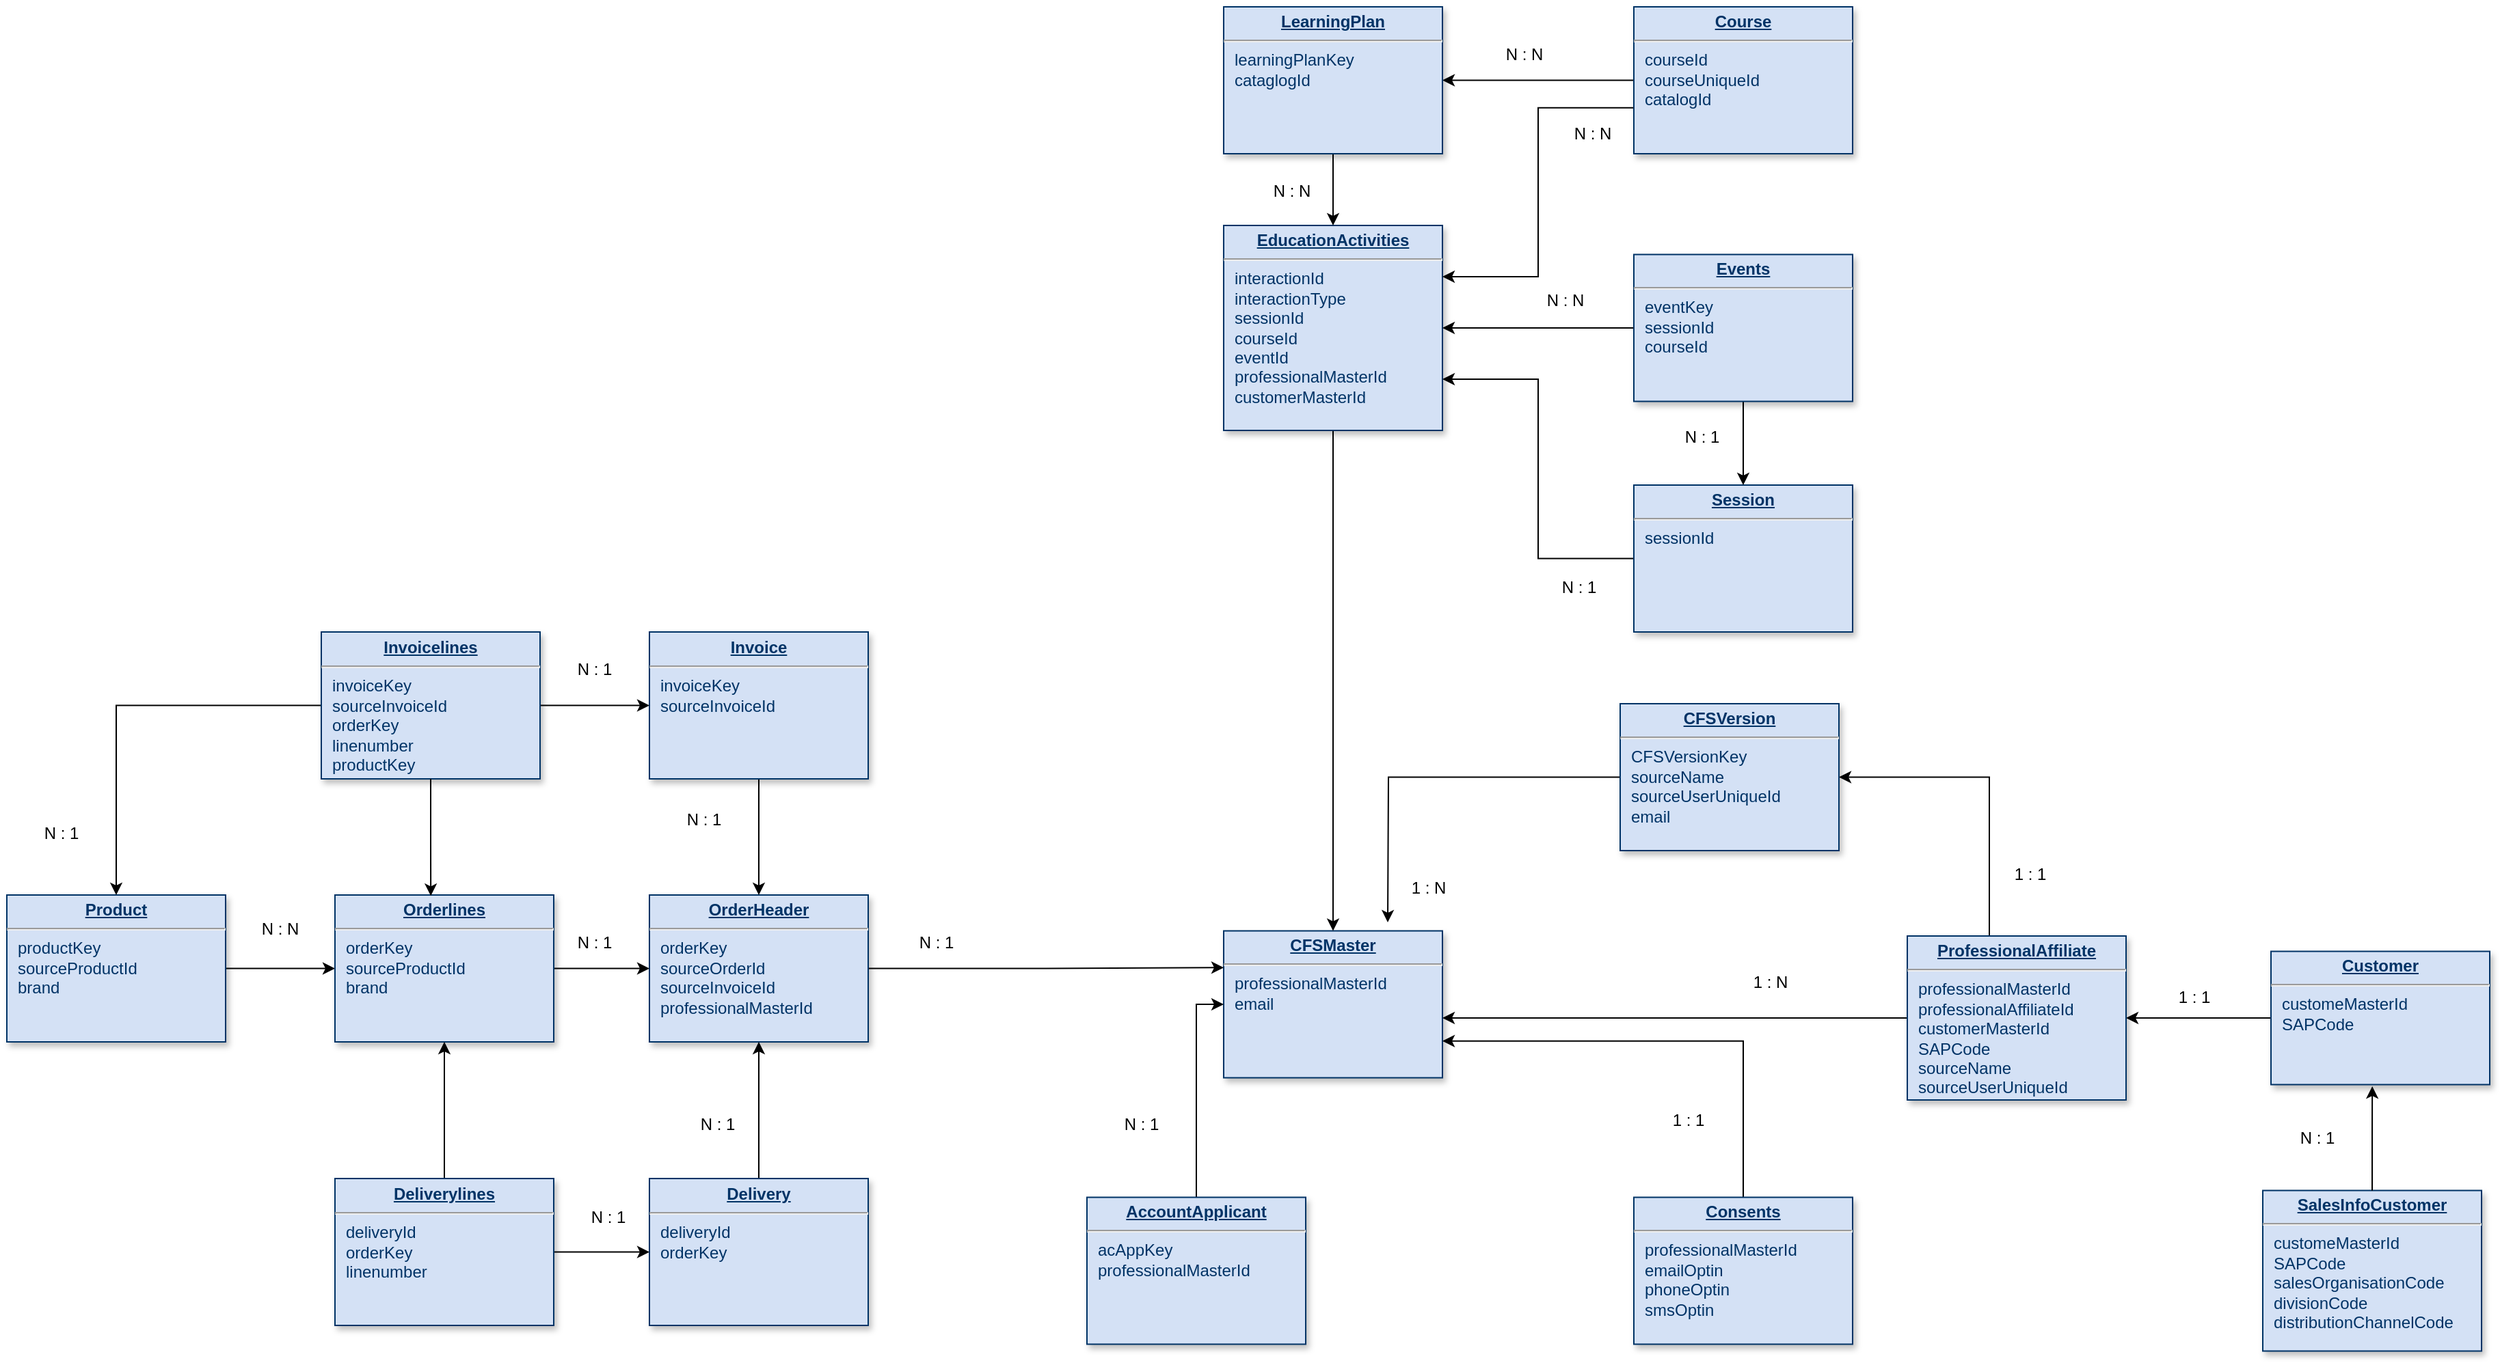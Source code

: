 <mxfile version="22.1.2" type="github">
  <diagram name="Page-1" id="efa7a0a1-bf9b-a30e-e6df-94a7791c09e9">
    <mxGraphModel dx="2479" dy="2002" grid="1" gridSize="10" guides="1" tooltips="1" connect="1" arrows="1" fold="1" page="1" pageScale="1" pageWidth="826" pageHeight="1169" background="none" math="0" shadow="0">
      <root>
        <mxCell id="0" />
        <mxCell id="1" parent="0" />
        <mxCell id="20" value="&lt;p style=&quot;margin: 0px; margin-top: 4px; text-align: center; text-decoration: underline;&quot;&gt;&lt;strong&gt;CFSMaster&lt;/strong&gt;&lt;/p&gt;&lt;hr&gt;&lt;p style=&quot;margin: 0px; margin-left: 8px;&quot;&gt;professionalMasterId&lt;/p&gt;&lt;p style=&quot;margin: 0px; margin-left: 8px;&quot;&gt;email&lt;/p&gt;&lt;p style=&quot;margin: 0px; margin-left: 8px;&quot;&gt;&lt;br&gt;&lt;/p&gt;" style="verticalAlign=top;align=left;overflow=fill;fontSize=12;fontFamily=Helvetica;html=1;strokeColor=#003366;shadow=1;fillColor=#D4E1F5;fontColor=#003366" parent="1" vertex="1">
          <mxGeometry x="420" y="316.25" width="160" height="107.5" as="geometry" />
        </mxCell>
        <mxCell id="qHXHoo9ju1U-q6KCEDC5-151" style="edgeStyle=orthogonalEdgeStyle;rounded=0;orthogonalLoop=1;jettySize=auto;html=1;entryX=1;entryY=0.5;entryDx=0;entryDy=0;" edge="1" parent="1" source="22" target="qHXHoo9ju1U-q6KCEDC5-114">
          <mxGeometry relative="1" as="geometry" />
        </mxCell>
        <mxCell id="22" value="&lt;p style=&quot;margin: 0px; margin-top: 4px; text-align: center; text-decoration: underline;&quot;&gt;&lt;strong&gt;Customer&lt;/strong&gt;&lt;/p&gt;&lt;hr&gt;&lt;p style=&quot;margin: 0px; margin-left: 8px;&quot;&gt;customeMasterId&lt;/p&gt;&lt;p style=&quot;margin: 0px; margin-left: 8px;&quot;&gt;SAPCode&lt;/p&gt;&lt;p style=&quot;margin: 0px; margin-left: 8px;&quot;&gt;&lt;br&gt;&lt;/p&gt;" style="verticalAlign=top;align=left;overflow=fill;fontSize=12;fontFamily=Helvetica;html=1;strokeColor=#003366;shadow=1;fillColor=#D4E1F5;fontColor=#003366" parent="1" vertex="1">
          <mxGeometry x="1186" y="331.25" width="160" height="97.5" as="geometry" />
        </mxCell>
        <mxCell id="qHXHoo9ju1U-q6KCEDC5-150" style="edgeStyle=orthogonalEdgeStyle;rounded=0;orthogonalLoop=1;jettySize=auto;html=1;entryX=1;entryY=0.593;entryDx=0;entryDy=0;entryPerimeter=0;" edge="1" parent="1" source="qHXHoo9ju1U-q6KCEDC5-114" target="20">
          <mxGeometry relative="1" as="geometry">
            <mxPoint x="720" y="380" as="targetPoint" />
          </mxGeometry>
        </mxCell>
        <mxCell id="qHXHoo9ju1U-q6KCEDC5-156" style="edgeStyle=orthogonalEdgeStyle;rounded=0;orthogonalLoop=1;jettySize=auto;html=1;entryX=1;entryY=0.5;entryDx=0;entryDy=0;" edge="1" parent="1" source="qHXHoo9ju1U-q6KCEDC5-114" target="qHXHoo9ju1U-q6KCEDC5-154">
          <mxGeometry relative="1" as="geometry">
            <Array as="points">
              <mxPoint x="980" y="204" />
            </Array>
          </mxGeometry>
        </mxCell>
        <mxCell id="qHXHoo9ju1U-q6KCEDC5-114" value="&lt;p style=&quot;margin: 0px; margin-top: 4px; text-align: center; text-decoration: underline;&quot;&gt;&lt;strong&gt;ProfessionalAffiliate&lt;/strong&gt;&lt;/p&gt;&lt;hr&gt;&lt;p style=&quot;margin: 0px; margin-left: 8px;&quot;&gt;professionalMasterId&lt;/p&gt;&lt;p style=&quot;margin: 0px; margin-left: 8px;&quot;&gt;&lt;span style=&quot;background-color: initial;&quot;&gt;professionalAffiliateId&lt;/span&gt;&lt;br&gt;&lt;/p&gt;&lt;p style=&quot;margin: 0px; margin-left: 8px;&quot;&gt;&lt;span style=&quot;background-color: initial;&quot;&gt;customerMasterId&lt;/span&gt;&lt;/p&gt;&lt;p style=&quot;margin: 0px; margin-left: 8px;&quot;&gt;&lt;span style=&quot;background-color: initial;&quot;&gt;SAPCode&lt;/span&gt;&lt;/p&gt;&lt;p style=&quot;margin: 0px; margin-left: 8px;&quot;&gt;&lt;span style=&quot;background-color: initial;&quot;&gt;sourceName&lt;/span&gt;&lt;/p&gt;&lt;p style=&quot;margin: 0px; margin-left: 8px;&quot;&gt;&lt;span style=&quot;background-color: initial;&quot;&gt;sourceUserUniqueId&lt;/span&gt;&lt;/p&gt;" style="verticalAlign=top;align=left;overflow=fill;fontSize=12;fontFamily=Helvetica;html=1;strokeColor=#003366;shadow=1;fillColor=#D4E1F5;fontColor=#003366" vertex="1" parent="1">
          <mxGeometry x="920" y="320" width="160" height="120" as="geometry" />
        </mxCell>
        <mxCell id="qHXHoo9ju1U-q6KCEDC5-126" value="&lt;p style=&quot;margin: 0px; margin-top: 4px; text-align: center; text-decoration: underline;&quot;&gt;&lt;strong&gt;SalesInfoCustomer&lt;/strong&gt;&lt;/p&gt;&lt;hr&gt;&lt;p style=&quot;margin: 0px; margin-left: 8px;&quot;&gt;customeMasterId&lt;/p&gt;&lt;p style=&quot;margin: 0px; margin-left: 8px;&quot;&gt;SAPCode&lt;/p&gt;&lt;p style=&quot;margin: 0px; margin-left: 8px;&quot;&gt;salesOrganisationCode&lt;/p&gt;&lt;p style=&quot;margin: 0px; margin-left: 8px;&quot;&gt;divisionCode&lt;/p&gt;&lt;p style=&quot;margin: 0px; margin-left: 8px;&quot;&gt;distributionChannelCode&lt;/p&gt;&lt;p style=&quot;margin: 0px; margin-left: 8px;&quot;&gt;&lt;br&gt;&lt;/p&gt;" style="verticalAlign=top;align=left;overflow=fill;fontSize=12;fontFamily=Helvetica;html=1;strokeColor=#003366;shadow=1;fillColor=#D4E1F5;fontColor=#003366" vertex="1" parent="1">
          <mxGeometry x="1180" y="506.25" width="160" height="117.5" as="geometry" />
        </mxCell>
        <mxCell id="qHXHoo9ju1U-q6KCEDC5-153" style="edgeStyle=orthogonalEdgeStyle;rounded=0;orthogonalLoop=1;jettySize=auto;html=1;entryX=1;entryY=0.75;entryDx=0;entryDy=0;exitX=0.5;exitY=0;exitDx=0;exitDy=0;" edge="1" parent="1" source="qHXHoo9ju1U-q6KCEDC5-128" target="20">
          <mxGeometry relative="1" as="geometry">
            <mxPoint x="720" y="406.875" as="targetPoint" />
          </mxGeometry>
        </mxCell>
        <mxCell id="qHXHoo9ju1U-q6KCEDC5-128" value="&lt;p style=&quot;margin: 0px; margin-top: 4px; text-align: center; text-decoration: underline;&quot;&gt;&lt;b&gt;Consents&lt;/b&gt;&lt;/p&gt;&lt;hr&gt;&lt;p style=&quot;margin: 0px; margin-left: 8px;&quot;&gt;professionalMasterId&lt;/p&gt;&lt;p style=&quot;margin: 0px; margin-left: 8px;&quot;&gt;emailOptin&lt;/p&gt;&lt;p style=&quot;margin: 0px; margin-left: 8px;&quot;&gt;phoneOptin&lt;/p&gt;&lt;p style=&quot;margin: 0px; margin-left: 8px;&quot;&gt;smsOptin&lt;/p&gt;&lt;p style=&quot;margin: 0px; margin-left: 8px;&quot;&gt;&lt;br&gt;&lt;/p&gt;&lt;p style=&quot;margin: 0px; margin-left: 8px;&quot;&gt;&lt;br&gt;&lt;/p&gt;" style="verticalAlign=top;align=left;overflow=fill;fontSize=12;fontFamily=Helvetica;html=1;strokeColor=#003366;shadow=1;fillColor=#D4E1F5;fontColor=#003366" vertex="1" parent="1">
          <mxGeometry x="720" y="511.25" width="160" height="107.5" as="geometry" />
        </mxCell>
        <mxCell id="qHXHoo9ju1U-q6KCEDC5-152" style="edgeStyle=orthogonalEdgeStyle;rounded=0;orthogonalLoop=1;jettySize=auto;html=1;entryX=0;entryY=0.5;entryDx=0;entryDy=0;" edge="1" parent="1" source="qHXHoo9ju1U-q6KCEDC5-129" target="20">
          <mxGeometry relative="1" as="geometry" />
        </mxCell>
        <mxCell id="qHXHoo9ju1U-q6KCEDC5-129" value="&lt;p style=&quot;margin: 0px; margin-top: 4px; text-align: center; text-decoration: underline;&quot;&gt;&lt;b&gt;AccountApplicant&lt;/b&gt;&lt;/p&gt;&lt;hr&gt;&lt;p style=&quot;margin: 0px; margin-left: 8px;&quot;&gt;acAppKey&lt;/p&gt;&lt;p style=&quot;margin: 0px; margin-left: 8px;&quot;&gt;professionalMasterId&lt;/p&gt;&lt;p style=&quot;margin: 0px; margin-left: 8px;&quot;&gt;&lt;br&gt;&lt;/p&gt;&lt;p style=&quot;margin: 0px; margin-left: 8px;&quot;&gt;&lt;br&gt;&lt;/p&gt;&lt;p style=&quot;margin: 0px; margin-left: 8px;&quot;&gt;&lt;br&gt;&lt;/p&gt;" style="verticalAlign=top;align=left;overflow=fill;fontSize=12;fontFamily=Helvetica;html=1;strokeColor=#003366;shadow=1;fillColor=#D4E1F5;fontColor=#003366" vertex="1" parent="1">
          <mxGeometry x="320" y="511.25" width="160" height="107.5" as="geometry" />
        </mxCell>
        <mxCell id="qHXHoo9ju1U-q6KCEDC5-163" style="edgeStyle=orthogonalEdgeStyle;rounded=0;orthogonalLoop=1;jettySize=auto;html=1;entryX=0;entryY=0.5;entryDx=0;entryDy=0;" edge="1" parent="1" source="qHXHoo9ju1U-q6KCEDC5-130" target="qHXHoo9ju1U-q6KCEDC5-132">
          <mxGeometry relative="1" as="geometry" />
        </mxCell>
        <mxCell id="qHXHoo9ju1U-q6KCEDC5-130" value="&lt;p style=&quot;margin: 0px; margin-top: 4px; text-align: center; text-decoration: underline;&quot;&gt;&lt;strong&gt;Product&lt;/strong&gt;&lt;/p&gt;&lt;hr&gt;&lt;p style=&quot;margin: 0px; margin-left: 8px;&quot;&gt;productKey&lt;/p&gt;&lt;p style=&quot;margin: 0px; margin-left: 8px;&quot;&gt;sourceProductId&lt;/p&gt;&lt;p style=&quot;margin: 0px; margin-left: 8px;&quot;&gt;brand&lt;/p&gt;&lt;p style=&quot;margin: 0px; margin-left: 8px;&quot;&gt;&lt;br&gt;&lt;/p&gt;&lt;p style=&quot;margin: 0px; margin-left: 8px;&quot;&gt;&lt;br&gt;&lt;/p&gt;" style="verticalAlign=top;align=left;overflow=fill;fontSize=12;fontFamily=Helvetica;html=1;strokeColor=#003366;shadow=1;fillColor=#D4E1F5;fontColor=#003366" vertex="1" parent="1">
          <mxGeometry x="-470" y="290" width="160" height="107.5" as="geometry" />
        </mxCell>
        <mxCell id="qHXHoo9ju1U-q6KCEDC5-157" style="edgeStyle=orthogonalEdgeStyle;rounded=0;orthogonalLoop=1;jettySize=auto;html=1;entryX=0;entryY=0.25;entryDx=0;entryDy=0;" edge="1" parent="1" source="qHXHoo9ju1U-q6KCEDC5-131" target="20">
          <mxGeometry relative="1" as="geometry" />
        </mxCell>
        <mxCell id="qHXHoo9ju1U-q6KCEDC5-131" value="&lt;p style=&quot;margin: 0px; margin-top: 4px; text-align: center; text-decoration: underline;&quot;&gt;&lt;strong&gt;OrderHeader&lt;/strong&gt;&lt;/p&gt;&lt;hr&gt;&lt;p style=&quot;margin: 0px; margin-left: 8px;&quot;&gt;orderKey&lt;/p&gt;&lt;p style=&quot;margin: 0px; margin-left: 8px;&quot;&gt;sourceOrderId&lt;/p&gt;&lt;p style=&quot;margin: 0px; margin-left: 8px;&quot;&gt;sourceInvoiceId&lt;/p&gt;&lt;p style=&quot;margin: 0px; margin-left: 8px;&quot;&gt;professionalMasterId&lt;/p&gt;&lt;p style=&quot;margin: 0px; margin-left: 8px;&quot;&gt;&lt;br&gt;&lt;/p&gt;" style="verticalAlign=top;align=left;overflow=fill;fontSize=12;fontFamily=Helvetica;html=1;strokeColor=#003366;shadow=1;fillColor=#D4E1F5;fontColor=#003366" vertex="1" parent="1">
          <mxGeometry y="290" width="160" height="107.5" as="geometry" />
        </mxCell>
        <mxCell id="qHXHoo9ju1U-q6KCEDC5-158" style="edgeStyle=orthogonalEdgeStyle;rounded=0;orthogonalLoop=1;jettySize=auto;html=1;entryX=0;entryY=0.5;entryDx=0;entryDy=0;" edge="1" parent="1" source="qHXHoo9ju1U-q6KCEDC5-132" target="qHXHoo9ju1U-q6KCEDC5-131">
          <mxGeometry relative="1" as="geometry" />
        </mxCell>
        <mxCell id="qHXHoo9ju1U-q6KCEDC5-132" value="&lt;p style=&quot;margin: 0px; margin-top: 4px; text-align: center; text-decoration: underline;&quot;&gt;&lt;strong&gt;Orderlines&lt;/strong&gt;&lt;/p&gt;&lt;hr&gt;&lt;p style=&quot;margin: 0px; margin-left: 8px;&quot;&gt;orderKey&lt;/p&gt;&lt;p style=&quot;margin: 0px; margin-left: 8px;&quot;&gt;sourceProductId&lt;/p&gt;&lt;p style=&quot;margin: 0px; margin-left: 8px;&quot;&gt;brand&lt;/p&gt;&lt;p style=&quot;margin: 0px; margin-left: 8px;&quot;&gt;&lt;br&gt;&lt;/p&gt;&lt;p style=&quot;margin: 0px; margin-left: 8px;&quot;&gt;&lt;br&gt;&lt;/p&gt;" style="verticalAlign=top;align=left;overflow=fill;fontSize=12;fontFamily=Helvetica;html=1;strokeColor=#003366;shadow=1;fillColor=#D4E1F5;fontColor=#003366" vertex="1" parent="1">
          <mxGeometry x="-230" y="290" width="160" height="107.5" as="geometry" />
        </mxCell>
        <mxCell id="qHXHoo9ju1U-q6KCEDC5-159" style="edgeStyle=orthogonalEdgeStyle;rounded=0;orthogonalLoop=1;jettySize=auto;html=1;entryX=0.5;entryY=0;entryDx=0;entryDy=0;" edge="1" parent="1" source="qHXHoo9ju1U-q6KCEDC5-133" target="qHXHoo9ju1U-q6KCEDC5-131">
          <mxGeometry relative="1" as="geometry" />
        </mxCell>
        <mxCell id="qHXHoo9ju1U-q6KCEDC5-133" value="&lt;p style=&quot;margin: 0px; margin-top: 4px; text-align: center; text-decoration: underline;&quot;&gt;&lt;b&gt;Invoice&lt;/b&gt;&lt;/p&gt;&lt;hr&gt;&lt;p style=&quot;margin: 0px; margin-left: 8px;&quot;&gt;&lt;span style=&quot;background-color: initial;&quot;&gt;invoiceKey&lt;/span&gt;&lt;br&gt;&lt;/p&gt;&lt;p style=&quot;margin: 0px; margin-left: 8px;&quot;&gt;sourceInvoiceId&lt;span style=&quot;background-color: initial;&quot;&gt;&lt;br&gt;&lt;/span&gt;&lt;/p&gt;&lt;p style=&quot;margin: 0px; margin-left: 8px;&quot;&gt;&lt;br&gt;&lt;/p&gt;&lt;p style=&quot;margin: 0px; margin-left: 8px;&quot;&gt;&lt;br&gt;&lt;/p&gt;&lt;p style=&quot;margin: 0px; margin-left: 8px;&quot;&gt;&lt;br&gt;&lt;/p&gt;" style="verticalAlign=top;align=left;overflow=fill;fontSize=12;fontFamily=Helvetica;html=1;strokeColor=#003366;shadow=1;fillColor=#D4E1F5;fontColor=#003366" vertex="1" parent="1">
          <mxGeometry y="97.5" width="160" height="107.5" as="geometry" />
        </mxCell>
        <mxCell id="qHXHoo9ju1U-q6KCEDC5-160" style="edgeStyle=orthogonalEdgeStyle;rounded=0;orthogonalLoop=1;jettySize=auto;html=1;entryX=0;entryY=0.5;entryDx=0;entryDy=0;" edge="1" parent="1" source="qHXHoo9ju1U-q6KCEDC5-134" target="qHXHoo9ju1U-q6KCEDC5-133">
          <mxGeometry relative="1" as="geometry" />
        </mxCell>
        <mxCell id="qHXHoo9ju1U-q6KCEDC5-166" style="edgeStyle=orthogonalEdgeStyle;rounded=0;orthogonalLoop=1;jettySize=auto;html=1;entryX=0.5;entryY=0;entryDx=0;entryDy=0;" edge="1" parent="1" source="qHXHoo9ju1U-q6KCEDC5-134" target="qHXHoo9ju1U-q6KCEDC5-130">
          <mxGeometry relative="1" as="geometry" />
        </mxCell>
        <mxCell id="qHXHoo9ju1U-q6KCEDC5-134" value="&lt;p style=&quot;margin: 0px; margin-top: 4px; text-align: center; text-decoration: underline;&quot;&gt;&lt;strong&gt;Invoicelines&lt;/strong&gt;&lt;/p&gt;&lt;hr&gt;&lt;p style=&quot;border-color: var(--border-color); margin: 0px 0px 0px 8px;&quot;&gt;invoiceKey&lt;br style=&quot;border-color: var(--border-color);&quot;&gt;&lt;/p&gt;&lt;p style=&quot;border-color: var(--border-color); margin: 0px 0px 0px 8px;&quot;&gt;sourceInvoiceId&lt;span style=&quot;border-color: var(--border-color); background-color: initial;&quot;&gt;&lt;br style=&quot;border-color: var(--border-color);&quot;&gt;&lt;/span&gt;&lt;/p&gt;&lt;p style=&quot;border-color: var(--border-color); margin: 0px 0px 0px 8px;&quot;&gt;orderKey&lt;/p&gt;&lt;p style=&quot;border-color: var(--border-color); margin: 0px 0px 0px 8px;&quot;&gt;linenumber&lt;/p&gt;&lt;p style=&quot;border-color: var(--border-color); margin: 0px 0px 0px 8px;&quot;&gt;productKey&lt;/p&gt;&lt;p style=&quot;margin: 0px; margin-left: 8px;&quot;&gt;&lt;br&gt;&lt;/p&gt;" style="verticalAlign=top;align=left;overflow=fill;fontSize=12;fontFamily=Helvetica;html=1;strokeColor=#003366;shadow=1;fillColor=#D4E1F5;fontColor=#003366" vertex="1" parent="1">
          <mxGeometry x="-240" y="97.5" width="160" height="107.5" as="geometry" />
        </mxCell>
        <mxCell id="qHXHoo9ju1U-q6KCEDC5-161" style="edgeStyle=orthogonalEdgeStyle;rounded=0;orthogonalLoop=1;jettySize=auto;html=1;entryX=0.5;entryY=1;entryDx=0;entryDy=0;" edge="1" parent="1" source="qHXHoo9ju1U-q6KCEDC5-135" target="qHXHoo9ju1U-q6KCEDC5-131">
          <mxGeometry relative="1" as="geometry" />
        </mxCell>
        <mxCell id="qHXHoo9ju1U-q6KCEDC5-135" value="&lt;p style=&quot;margin: 0px; margin-top: 4px; text-align: center; text-decoration: underline;&quot;&gt;&lt;strong&gt;Delivery&lt;/strong&gt;&lt;/p&gt;&lt;hr&gt;&lt;p style=&quot;margin: 0px; margin-left: 8px;&quot;&gt;deliveryId&lt;/p&gt;&lt;p style=&quot;margin: 0px; margin-left: 8px;&quot;&gt;orderKey&lt;/p&gt;&lt;p style=&quot;margin: 0px; margin-left: 8px;&quot;&gt;&lt;br&gt;&lt;/p&gt;&lt;p style=&quot;margin: 0px; margin-left: 8px;&quot;&gt;&lt;br&gt;&lt;/p&gt;&lt;p style=&quot;margin: 0px; margin-left: 8px;&quot;&gt;&lt;br&gt;&lt;/p&gt;" style="verticalAlign=top;align=left;overflow=fill;fontSize=12;fontFamily=Helvetica;html=1;strokeColor=#003366;shadow=1;fillColor=#D4E1F5;fontColor=#003366" vertex="1" parent="1">
          <mxGeometry y="497.5" width="160" height="107.5" as="geometry" />
        </mxCell>
        <mxCell id="qHXHoo9ju1U-q6KCEDC5-162" style="edgeStyle=orthogonalEdgeStyle;rounded=0;orthogonalLoop=1;jettySize=auto;html=1;entryX=0;entryY=0.5;entryDx=0;entryDy=0;" edge="1" parent="1" source="qHXHoo9ju1U-q6KCEDC5-136" target="qHXHoo9ju1U-q6KCEDC5-135">
          <mxGeometry relative="1" as="geometry" />
        </mxCell>
        <mxCell id="qHXHoo9ju1U-q6KCEDC5-165" style="edgeStyle=orthogonalEdgeStyle;rounded=0;orthogonalLoop=1;jettySize=auto;html=1;entryX=0.5;entryY=1;entryDx=0;entryDy=0;" edge="1" parent="1" source="qHXHoo9ju1U-q6KCEDC5-136" target="qHXHoo9ju1U-q6KCEDC5-132">
          <mxGeometry relative="1" as="geometry" />
        </mxCell>
        <mxCell id="qHXHoo9ju1U-q6KCEDC5-136" value="&lt;p style=&quot;margin: 0px; margin-top: 4px; text-align: center; text-decoration: underline;&quot;&gt;&lt;strong&gt;Deliverylines&lt;/strong&gt;&lt;/p&gt;&lt;hr&gt;&lt;p style=&quot;margin: 0px; margin-left: 8px;&quot;&gt;deliveryId&lt;/p&gt;&lt;p style=&quot;margin: 0px; margin-left: 8px;&quot;&gt;orderKey&lt;/p&gt;&lt;p style=&quot;margin: 0px; margin-left: 8px;&quot;&gt;linenumber&lt;/p&gt;&lt;p style=&quot;margin: 0px; margin-left: 8px;&quot;&gt;&lt;br&gt;&lt;/p&gt;&lt;p style=&quot;margin: 0px; margin-left: 8px;&quot;&gt;&lt;br&gt;&lt;/p&gt;" style="verticalAlign=top;align=left;overflow=fill;fontSize=12;fontFamily=Helvetica;html=1;strokeColor=#003366;shadow=1;fillColor=#D4E1F5;fontColor=#003366" vertex="1" parent="1">
          <mxGeometry x="-230" y="497.5" width="160" height="107.5" as="geometry" />
        </mxCell>
        <mxCell id="qHXHoo9ju1U-q6KCEDC5-149" style="edgeStyle=orthogonalEdgeStyle;rounded=0;orthogonalLoop=1;jettySize=auto;html=1;" edge="1" parent="1" source="qHXHoo9ju1U-q6KCEDC5-137" target="20">
          <mxGeometry relative="1" as="geometry" />
        </mxCell>
        <mxCell id="qHXHoo9ju1U-q6KCEDC5-137" value="&lt;p style=&quot;margin: 0px; margin-top: 4px; text-align: center; text-decoration: underline;&quot;&gt;&lt;strong&gt;EducationActivities&lt;/strong&gt;&lt;/p&gt;&lt;hr&gt;&lt;p style=&quot;margin: 0px; margin-left: 8px;&quot;&gt;interactionId&lt;/p&gt;&lt;p style=&quot;margin: 0px; margin-left: 8px;&quot;&gt;interactionType&lt;/p&gt;&lt;p style=&quot;margin: 0px; margin-left: 8px;&quot;&gt;sessionId&lt;/p&gt;&lt;p style=&quot;margin: 0px; margin-left: 8px;&quot;&gt;courseId&lt;/p&gt;&lt;p style=&quot;margin: 0px; margin-left: 8px;&quot;&gt;eventId&lt;/p&gt;&lt;p style=&quot;margin: 0px; margin-left: 8px;&quot;&gt;professionalMasterId&lt;/p&gt;&lt;p style=&quot;margin: 0px; margin-left: 8px;&quot;&gt;customerMasterId&lt;/p&gt;&lt;p style=&quot;margin: 0px; margin-left: 8px;&quot;&gt;&lt;br&gt;&lt;/p&gt;&lt;p style=&quot;margin: 0px; margin-left: 8px;&quot;&gt;&lt;br&gt;&lt;/p&gt;" style="verticalAlign=top;align=left;overflow=fill;fontSize=12;fontFamily=Helvetica;html=1;strokeColor=#003366;shadow=1;fillColor=#D4E1F5;fontColor=#003366" vertex="1" parent="1">
          <mxGeometry x="420" y="-200" width="160" height="150" as="geometry" />
        </mxCell>
        <mxCell id="qHXHoo9ju1U-q6KCEDC5-144" style="edgeStyle=orthogonalEdgeStyle;rounded=0;orthogonalLoop=1;jettySize=auto;html=1;entryX=1;entryY=0.25;entryDx=0;entryDy=0;exitX=0.015;exitY=0.687;exitDx=0;exitDy=0;exitPerimeter=0;" edge="1" parent="1" source="qHXHoo9ju1U-q6KCEDC5-138" target="qHXHoo9ju1U-q6KCEDC5-137">
          <mxGeometry relative="1" as="geometry" />
        </mxCell>
        <mxCell id="qHXHoo9ju1U-q6KCEDC5-148" style="edgeStyle=orthogonalEdgeStyle;rounded=0;orthogonalLoop=1;jettySize=auto;html=1;entryX=1;entryY=0.5;entryDx=0;entryDy=0;" edge="1" parent="1" source="qHXHoo9ju1U-q6KCEDC5-138" target="qHXHoo9ju1U-q6KCEDC5-141">
          <mxGeometry relative="1" as="geometry" />
        </mxCell>
        <mxCell id="qHXHoo9ju1U-q6KCEDC5-138" value="&lt;p style=&quot;margin: 0px; margin-top: 4px; text-align: center; text-decoration: underline;&quot;&gt;&lt;strong&gt;Course&lt;/strong&gt;&lt;/p&gt;&lt;hr&gt;&lt;p style=&quot;margin: 0px; margin-left: 8px;&quot;&gt;courseId&lt;/p&gt;&lt;p style=&quot;margin: 0px; margin-left: 8px;&quot;&gt;courseUniqueId&lt;/p&gt;&lt;p style=&quot;margin: 0px; margin-left: 8px;&quot;&gt;catalogId&lt;/p&gt;&lt;p style=&quot;margin: 0px; margin-left: 8px;&quot;&gt;&lt;br&gt;&lt;/p&gt;" style="verticalAlign=top;align=left;overflow=fill;fontSize=12;fontFamily=Helvetica;html=1;strokeColor=#003366;shadow=1;fillColor=#D4E1F5;fontColor=#003366" vertex="1" parent="1">
          <mxGeometry x="720" y="-360" width="160" height="107.5" as="geometry" />
        </mxCell>
        <mxCell id="qHXHoo9ju1U-q6KCEDC5-146" style="edgeStyle=orthogonalEdgeStyle;rounded=0;orthogonalLoop=1;jettySize=auto;html=1;entryX=1;entryY=0.75;entryDx=0;entryDy=0;" edge="1" parent="1" source="qHXHoo9ju1U-q6KCEDC5-139" target="qHXHoo9ju1U-q6KCEDC5-137">
          <mxGeometry relative="1" as="geometry" />
        </mxCell>
        <mxCell id="qHXHoo9ju1U-q6KCEDC5-139" value="&lt;p style=&quot;margin: 0px; margin-top: 4px; text-align: center; text-decoration: underline;&quot;&gt;&lt;strong&gt;Session&lt;/strong&gt;&lt;/p&gt;&lt;hr&gt;&lt;p style=&quot;margin: 0px; margin-left: 8px;&quot;&gt;sessionId&lt;/p&gt;&lt;p style=&quot;margin: 0px; margin-left: 8px;&quot;&gt;&lt;br&gt;&lt;/p&gt;&lt;p style=&quot;margin: 0px; margin-left: 8px;&quot;&gt;&lt;br&gt;&lt;/p&gt;" style="verticalAlign=top;align=left;overflow=fill;fontSize=12;fontFamily=Helvetica;html=1;strokeColor=#003366;shadow=1;fillColor=#D4E1F5;fontColor=#003366" vertex="1" parent="1">
          <mxGeometry x="720" y="-10" width="160" height="107.5" as="geometry" />
        </mxCell>
        <mxCell id="qHXHoo9ju1U-q6KCEDC5-145" style="edgeStyle=orthogonalEdgeStyle;rounded=0;orthogonalLoop=1;jettySize=auto;html=1;entryX=1;entryY=0.5;entryDx=0;entryDy=0;" edge="1" parent="1" source="qHXHoo9ju1U-q6KCEDC5-140" target="qHXHoo9ju1U-q6KCEDC5-137">
          <mxGeometry relative="1" as="geometry" />
        </mxCell>
        <mxCell id="qHXHoo9ju1U-q6KCEDC5-147" style="edgeStyle=orthogonalEdgeStyle;rounded=0;orthogonalLoop=1;jettySize=auto;html=1;entryX=0.5;entryY=0;entryDx=0;entryDy=0;" edge="1" parent="1" source="qHXHoo9ju1U-q6KCEDC5-140" target="qHXHoo9ju1U-q6KCEDC5-139">
          <mxGeometry relative="1" as="geometry" />
        </mxCell>
        <mxCell id="qHXHoo9ju1U-q6KCEDC5-140" value="&lt;p style=&quot;margin: 0px; margin-top: 4px; text-align: center; text-decoration: underline;&quot;&gt;&lt;strong&gt;Events&lt;/strong&gt;&lt;/p&gt;&lt;hr&gt;&lt;p style=&quot;margin: 0px; margin-left: 8px;&quot;&gt;eventKey&lt;/p&gt;&lt;p style=&quot;margin: 0px; margin-left: 8px;&quot;&gt;sessionId&lt;/p&gt;&lt;p style=&quot;margin: 0px; margin-left: 8px;&quot;&gt;courseId&lt;/p&gt;&lt;p style=&quot;margin: 0px; margin-left: 8px;&quot;&gt;&lt;br&gt;&lt;/p&gt;" style="verticalAlign=top;align=left;overflow=fill;fontSize=12;fontFamily=Helvetica;html=1;strokeColor=#003366;shadow=1;fillColor=#D4E1F5;fontColor=#003366" vertex="1" parent="1">
          <mxGeometry x="720" y="-178.75" width="160" height="107.5" as="geometry" />
        </mxCell>
        <mxCell id="qHXHoo9ju1U-q6KCEDC5-143" style="edgeStyle=orthogonalEdgeStyle;rounded=0;orthogonalLoop=1;jettySize=auto;html=1;" edge="1" parent="1" source="qHXHoo9ju1U-q6KCEDC5-141" target="qHXHoo9ju1U-q6KCEDC5-137">
          <mxGeometry relative="1" as="geometry" />
        </mxCell>
        <mxCell id="qHXHoo9ju1U-q6KCEDC5-141" value="&lt;p style=&quot;margin: 0px; margin-top: 4px; text-align: center; text-decoration: underline;&quot;&gt;&lt;b&gt;LearningPlan&lt;/b&gt;&lt;/p&gt;&lt;hr&gt;&lt;p style=&quot;margin: 0px; margin-left: 8px;&quot;&gt;learningPlanKey&lt;/p&gt;&lt;p style=&quot;margin: 0px; margin-left: 8px;&quot;&gt;cataglogId&lt;/p&gt;&lt;p style=&quot;margin: 0px; margin-left: 8px;&quot;&gt;&lt;br&gt;&lt;/p&gt;" style="verticalAlign=top;align=left;overflow=fill;fontSize=12;fontFamily=Helvetica;html=1;strokeColor=#003366;shadow=1;fillColor=#D4E1F5;fontColor=#003366" vertex="1" parent="1">
          <mxGeometry x="420" y="-360" width="160" height="107.5" as="geometry" />
        </mxCell>
        <mxCell id="qHXHoo9ju1U-q6KCEDC5-155" style="edgeStyle=orthogonalEdgeStyle;rounded=0;orthogonalLoop=1;jettySize=auto;html=1;" edge="1" parent="1" source="qHXHoo9ju1U-q6KCEDC5-154">
          <mxGeometry relative="1" as="geometry">
            <mxPoint x="540" y="310" as="targetPoint" />
          </mxGeometry>
        </mxCell>
        <mxCell id="qHXHoo9ju1U-q6KCEDC5-154" value="&lt;p style=&quot;margin: 0px; margin-top: 4px; text-align: center; text-decoration: underline;&quot;&gt;&lt;strong&gt;CFSVersion&lt;/strong&gt;&lt;/p&gt;&lt;hr&gt;&lt;p style=&quot;margin: 0px; margin-left: 8px;&quot;&gt;CFSVersionKey&lt;/p&gt;&lt;p style=&quot;margin: 0px; margin-left: 8px;&quot;&gt;sourceName&lt;/p&gt;&lt;p style=&quot;margin: 0px; margin-left: 8px;&quot;&gt;sourceUserUniqueId&lt;/p&gt;&lt;p style=&quot;margin: 0px; margin-left: 8px;&quot;&gt;email&lt;/p&gt;&lt;p style=&quot;margin: 0px; margin-left: 8px;&quot;&gt;&lt;br&gt;&lt;/p&gt;" style="verticalAlign=top;align=left;overflow=fill;fontSize=12;fontFamily=Helvetica;html=1;strokeColor=#003366;shadow=1;fillColor=#D4E1F5;fontColor=#003366" vertex="1" parent="1">
          <mxGeometry x="710" y="150" width="160" height="107.5" as="geometry" />
        </mxCell>
        <mxCell id="qHXHoo9ju1U-q6KCEDC5-164" style="edgeStyle=orthogonalEdgeStyle;rounded=0;orthogonalLoop=1;jettySize=auto;html=1;entryX=0.438;entryY=0.006;entryDx=0;entryDy=0;entryPerimeter=0;" edge="1" parent="1" source="qHXHoo9ju1U-q6KCEDC5-134" target="qHXHoo9ju1U-q6KCEDC5-132">
          <mxGeometry relative="1" as="geometry" />
        </mxCell>
        <mxCell id="qHXHoo9ju1U-q6KCEDC5-167" value="N : 1" style="text;html=1;strokeColor=none;fillColor=none;align=center;verticalAlign=middle;whiteSpace=wrap;rounded=0;" vertex="1" parent="1">
          <mxGeometry x="180" y="310" width="60" height="30" as="geometry" />
        </mxCell>
        <mxCell id="qHXHoo9ju1U-q6KCEDC5-169" value="N : 1" style="text;html=1;strokeColor=none;fillColor=none;align=center;verticalAlign=middle;whiteSpace=wrap;rounded=0;" vertex="1" parent="1">
          <mxGeometry x="330" y="442.5" width="60" height="30" as="geometry" />
        </mxCell>
        <mxCell id="qHXHoo9ju1U-q6KCEDC5-170" value="1 : 1" style="text;html=1;strokeColor=none;fillColor=none;align=center;verticalAlign=middle;whiteSpace=wrap;rounded=0;" vertex="1" parent="1">
          <mxGeometry x="730" y="440" width="60" height="30" as="geometry" />
        </mxCell>
        <mxCell id="qHXHoo9ju1U-q6KCEDC5-171" value="1 : N" style="text;html=1;strokeColor=none;fillColor=none;align=center;verticalAlign=middle;whiteSpace=wrap;rounded=0;" vertex="1" parent="1">
          <mxGeometry x="790" y="338.75" width="60" height="30" as="geometry" />
        </mxCell>
        <mxCell id="qHXHoo9ju1U-q6KCEDC5-172" value="1 : 1" style="text;html=1;strokeColor=none;fillColor=none;align=center;verticalAlign=middle;whiteSpace=wrap;rounded=0;" vertex="1" parent="1">
          <mxGeometry x="1100" y="350" width="60" height="30" as="geometry" />
        </mxCell>
        <mxCell id="qHXHoo9ju1U-q6KCEDC5-173" style="edgeStyle=orthogonalEdgeStyle;rounded=0;orthogonalLoop=1;jettySize=auto;html=1;entryX=0.463;entryY=1.013;entryDx=0;entryDy=0;entryPerimeter=0;" edge="1" parent="1" source="qHXHoo9ju1U-q6KCEDC5-126" target="22">
          <mxGeometry relative="1" as="geometry" />
        </mxCell>
        <mxCell id="qHXHoo9ju1U-q6KCEDC5-174" value="N : 1" style="text;html=1;strokeColor=none;fillColor=none;align=center;verticalAlign=middle;whiteSpace=wrap;rounded=0;" vertex="1" parent="1">
          <mxGeometry x="1190" y="452.5" width="60" height="30" as="geometry" />
        </mxCell>
        <mxCell id="qHXHoo9ju1U-q6KCEDC5-175" value="1 : 1" style="text;html=1;strokeColor=none;fillColor=none;align=center;verticalAlign=middle;whiteSpace=wrap;rounded=0;" vertex="1" parent="1">
          <mxGeometry x="980" y="250" width="60" height="50" as="geometry" />
        </mxCell>
        <mxCell id="qHXHoo9ju1U-q6KCEDC5-176" value="1 : N" style="text;html=1;strokeColor=none;fillColor=none;align=center;verticalAlign=middle;whiteSpace=wrap;rounded=0;" vertex="1" parent="1">
          <mxGeometry x="540" y="270" width="60" height="30" as="geometry" />
        </mxCell>
        <mxCell id="qHXHoo9ju1U-q6KCEDC5-177" value="N : 1" style="text;html=1;strokeColor=none;fillColor=none;align=center;verticalAlign=middle;whiteSpace=wrap;rounded=0;" vertex="1" parent="1">
          <mxGeometry x="650" y="50" width="60" height="30" as="geometry" />
        </mxCell>
        <mxCell id="qHXHoo9ju1U-q6KCEDC5-178" value="N : 1" style="text;html=1;strokeColor=none;fillColor=none;align=center;verticalAlign=middle;whiteSpace=wrap;rounded=0;" vertex="1" parent="1">
          <mxGeometry x="740" y="-60" width="60" height="30" as="geometry" />
        </mxCell>
        <mxCell id="qHXHoo9ju1U-q6KCEDC5-179" value="N : N" style="text;html=1;strokeColor=none;fillColor=none;align=center;verticalAlign=middle;whiteSpace=wrap;rounded=0;" vertex="1" parent="1">
          <mxGeometry x="660" y="-282.5" width="60" height="30" as="geometry" />
        </mxCell>
        <mxCell id="qHXHoo9ju1U-q6KCEDC5-180" value="N : N" style="text;html=1;strokeColor=none;fillColor=none;align=center;verticalAlign=middle;whiteSpace=wrap;rounded=0;" vertex="1" parent="1">
          <mxGeometry x="610" y="-340" width="60" height="30" as="geometry" />
        </mxCell>
        <mxCell id="qHXHoo9ju1U-q6KCEDC5-181" value="N : N" style="text;html=1;strokeColor=none;fillColor=none;align=center;verticalAlign=middle;whiteSpace=wrap;rounded=0;" vertex="1" parent="1">
          <mxGeometry x="440" y="-240" width="60" height="30" as="geometry" />
        </mxCell>
        <mxCell id="qHXHoo9ju1U-q6KCEDC5-182" value="N : N" style="text;html=1;strokeColor=none;fillColor=none;align=center;verticalAlign=middle;whiteSpace=wrap;rounded=0;" vertex="1" parent="1">
          <mxGeometry x="640" y="-160" width="60" height="30" as="geometry" />
        </mxCell>
        <mxCell id="qHXHoo9ju1U-q6KCEDC5-183" value="N : 1" style="text;html=1;strokeColor=none;fillColor=none;align=center;verticalAlign=middle;whiteSpace=wrap;rounded=0;" vertex="1" parent="1">
          <mxGeometry x="10" y="220" width="60" height="30" as="geometry" />
        </mxCell>
        <mxCell id="qHXHoo9ju1U-q6KCEDC5-184" value="N : 1" style="text;html=1;strokeColor=none;fillColor=none;align=center;verticalAlign=middle;whiteSpace=wrap;rounded=0;" vertex="1" parent="1">
          <mxGeometry x="-70" y="110" width="60" height="30" as="geometry" />
        </mxCell>
        <mxCell id="qHXHoo9ju1U-q6KCEDC5-185" value="N : 1" style="text;html=1;strokeColor=none;fillColor=none;align=center;verticalAlign=middle;whiteSpace=wrap;rounded=0;" vertex="1" parent="1">
          <mxGeometry x="-60" y="511.25" width="60" height="30" as="geometry" />
        </mxCell>
        <mxCell id="qHXHoo9ju1U-q6KCEDC5-186" value="N : 1" style="text;html=1;strokeColor=none;fillColor=none;align=center;verticalAlign=middle;whiteSpace=wrap;rounded=0;" vertex="1" parent="1">
          <mxGeometry x="-70" y="310" width="60" height="30" as="geometry" />
        </mxCell>
        <mxCell id="qHXHoo9ju1U-q6KCEDC5-187" value="N : 1" style="text;html=1;strokeColor=none;fillColor=none;align=center;verticalAlign=middle;whiteSpace=wrap;rounded=0;" vertex="1" parent="1">
          <mxGeometry x="20" y="442.5" width="60" height="30" as="geometry" />
        </mxCell>
        <mxCell id="qHXHoo9ju1U-q6KCEDC5-188" value="N : N" style="text;html=1;strokeColor=none;fillColor=none;align=center;verticalAlign=middle;whiteSpace=wrap;rounded=0;" vertex="1" parent="1">
          <mxGeometry x="-300" y="300" width="60" height="30" as="geometry" />
        </mxCell>
        <mxCell id="qHXHoo9ju1U-q6KCEDC5-189" value="N : 1" style="text;html=1;strokeColor=none;fillColor=none;align=center;verticalAlign=middle;whiteSpace=wrap;rounded=0;" vertex="1" parent="1">
          <mxGeometry x="-460" y="230" width="60" height="30" as="geometry" />
        </mxCell>
      </root>
    </mxGraphModel>
  </diagram>
</mxfile>
